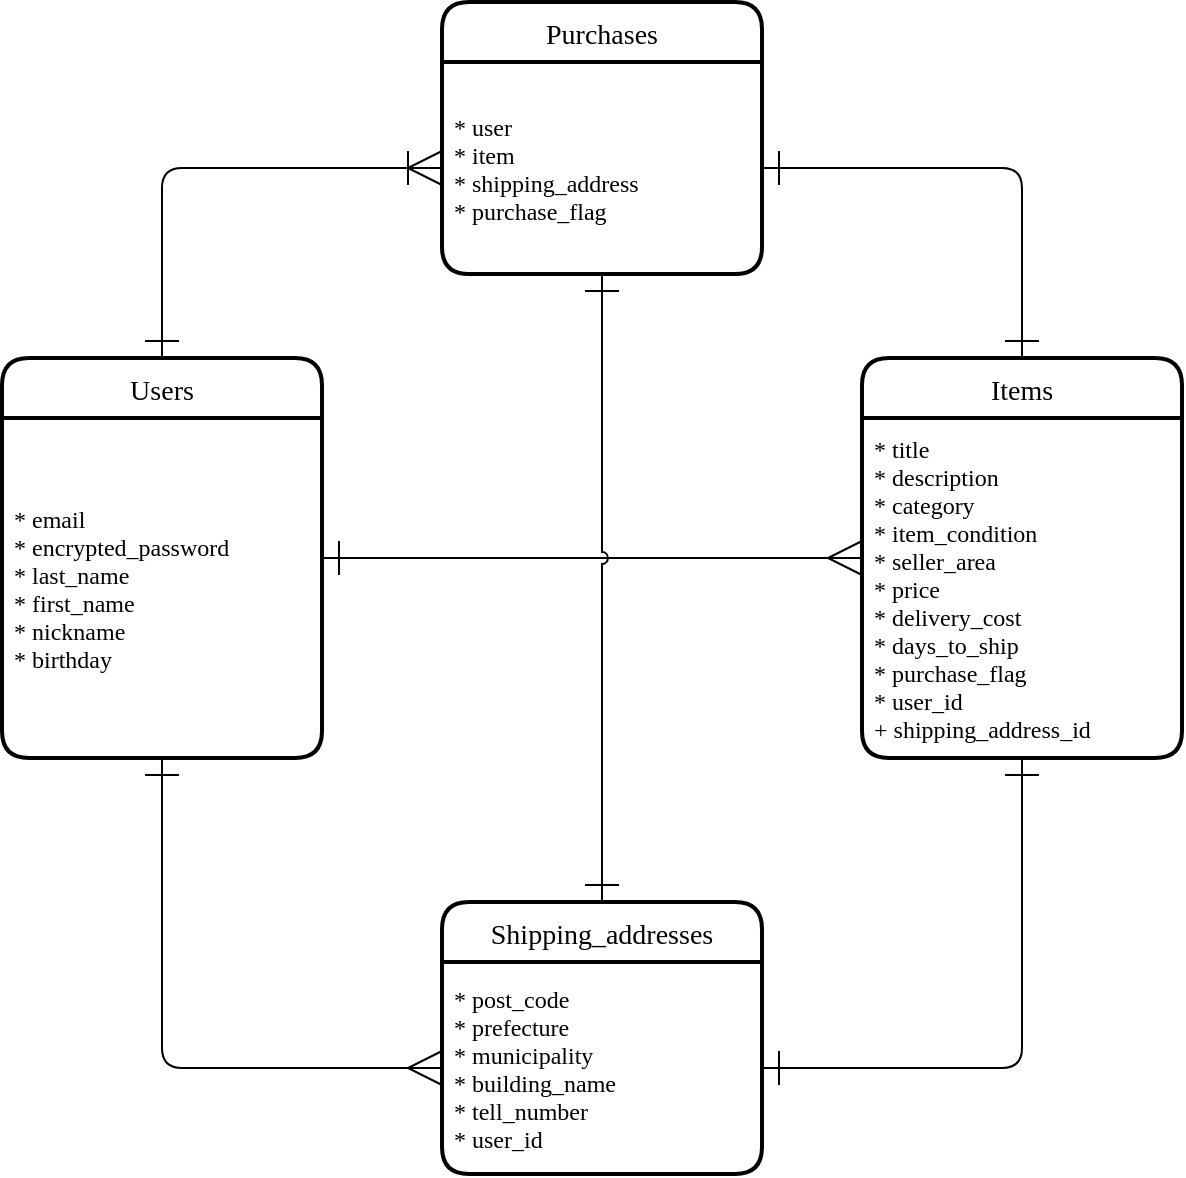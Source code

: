 <mxfile>
    <diagram id="2dr6vQVZ9ilvB36UCgYn" name="ページ1">
        <mxGraphModel dx="838" dy="612" grid="1" gridSize="10" guides="1" tooltips="1" connect="1" arrows="1" fold="1" page="1" pageScale="1" pageWidth="827" pageHeight="1169" math="0" shadow="0">
            <root>
                <mxCell id="0"/>
                <mxCell id="1" parent="0"/>
                <mxCell id="13" style="edgeStyle=none;html=1;entryX=0;entryY=0.5;entryDx=0;entryDy=0;fontFamily=Comic Sans MS;horizontal=1;endArrow=ERmany;endFill=0;strokeWidth=1;startArrow=ERone;startFill=0;startSize=15;endSize=15;" edge="1" parent="1" source="2" target="9">
                    <mxGeometry relative="1" as="geometry"/>
                </mxCell>
                <mxCell id="19" style="edgeStyle=none;html=1;exitX=0.5;exitY=0;exitDx=0;exitDy=0;entryX=0;entryY=0.5;entryDx=0;entryDy=0;fontFamily=Comic Sans MS;startArrow=ERone;startFill=0;endArrow=ERoneToMany;endFill=0;startSize=15;endSize=15;strokeWidth=1;" edge="1" parent="1" source="2" target="17">
                    <mxGeometry relative="1" as="geometry">
                        <Array as="points">
                            <mxPoint x="180" y="183"/>
                        </Array>
                    </mxGeometry>
                </mxCell>
                <mxCell id="2" value="Users" style="swimlane;childLayout=stackLayout;horizontal=1;startSize=30;horizontalStack=0;rounded=1;fontSize=14;fontStyle=0;strokeWidth=2;resizeParent=0;resizeLast=1;shadow=0;dashed=0;align=center;fontFamily=Comic Sans MS;" vertex="1" parent="1">
                    <mxGeometry x="100" y="278" width="160" height="200" as="geometry"/>
                </mxCell>
                <mxCell id="3" value="* email&#10;* encrypted_password&#10;* last_name&#10;* first_name&#10;* nickname&#10;* birthday" style="align=left;strokeColor=none;fillColor=none;spacingLeft=4;fontSize=12;verticalAlign=middle;resizable=0;rotatable=0;part=1;fontFamily=Comic Sans MS;rounded=0;glass=0;horizontal=1;" vertex="1" parent="2">
                    <mxGeometry y="30" width="160" height="170" as="geometry"/>
                </mxCell>
                <mxCell id="20" style="edgeStyle=none;html=1;exitX=0.5;exitY=0;exitDx=0;exitDy=0;entryX=1;entryY=0.5;entryDx=0;entryDy=0;fontFamily=Comic Sans MS;startArrow=ERone;startFill=0;endArrow=ERone;endFill=0;startSize=15;endSize=15;strokeWidth=1;" edge="1" parent="1" source="9" target="17">
                    <mxGeometry relative="1" as="geometry">
                        <Array as="points">
                            <mxPoint x="610" y="183"/>
                        </Array>
                    </mxGeometry>
                </mxCell>
                <mxCell id="9" value="Items" style="swimlane;childLayout=stackLayout;horizontal=1;startSize=30;horizontalStack=0;rounded=1;fontSize=14;fontStyle=0;strokeWidth=2;resizeParent=0;resizeLast=1;shadow=0;dashed=0;align=center;fontFamily=Comic Sans MS;" vertex="1" parent="1">
                    <mxGeometry x="530" y="278" width="160" height="200" as="geometry"/>
                </mxCell>
                <mxCell id="10" value="* title&#10;* description&#10;* category&#10;* item_condition&#10;* seller_area&#10;* price&#10;* delivery_cost&#10;* days_to_ship&#10;* purchase_flag&#10;* user_id&#10;+ shipping_address_id" style="align=left;strokeColor=none;fillColor=none;spacingLeft=4;fontSize=12;verticalAlign=middle;resizable=0;rotatable=0;part=1;fontFamily=Comic Sans MS;rounded=0;glass=0;horizontal=1;" vertex="1" parent="9">
                    <mxGeometry y="30" width="160" height="170" as="geometry"/>
                </mxCell>
                <mxCell id="11" value="Shipping_addresses" style="swimlane;childLayout=stackLayout;horizontal=1;startSize=30;horizontalStack=0;rounded=1;fontSize=14;fontStyle=0;strokeWidth=2;resizeParent=0;resizeLast=1;shadow=0;dashed=0;align=center;fontFamily=Comic Sans MS;" vertex="1" parent="1">
                    <mxGeometry x="320" y="550" width="160" height="136" as="geometry"/>
                </mxCell>
                <mxCell id="12" value="* post_code&#10;* prefecture&#10;* municipality&#10;* building_name&#10;* tell_number&#10;* user_id" style="align=left;strokeColor=none;fillColor=none;spacingLeft=4;fontSize=12;verticalAlign=middle;resizable=0;rotatable=0;part=1;fontFamily=Comic Sans MS;rounded=0;glass=0;horizontal=1;" vertex="1" parent="11">
                    <mxGeometry y="30" width="160" height="106" as="geometry"/>
                </mxCell>
                <mxCell id="14" style="edgeStyle=none;html=1;exitX=0.5;exitY=1;exitDx=0;exitDy=0;entryX=0;entryY=0.5;entryDx=0;entryDy=0;fontFamily=Comic Sans MS;startArrow=ERone;startFill=0;endArrow=ERmany;endFill=0;startSize=15;endSize=15;strokeWidth=1;" edge="1" parent="1" source="3" target="12">
                    <mxGeometry relative="1" as="geometry">
                        <Array as="points">
                            <mxPoint x="180" y="633"/>
                        </Array>
                    </mxGeometry>
                </mxCell>
                <mxCell id="15" style="edgeStyle=none;html=1;exitX=1;exitY=0.5;exitDx=0;exitDy=0;entryX=0.5;entryY=1;entryDx=0;entryDy=0;fontFamily=Comic Sans MS;startArrow=ERone;startFill=0;endArrow=ERone;endFill=0;startSize=15;endSize=15;strokeWidth=1;" edge="1" parent="1" source="12" target="10">
                    <mxGeometry relative="1" as="geometry">
                        <Array as="points">
                            <mxPoint x="610" y="633"/>
                        </Array>
                    </mxGeometry>
                </mxCell>
                <mxCell id="16" value="Purchases" style="swimlane;childLayout=stackLayout;horizontal=1;startSize=30;horizontalStack=0;rounded=1;fontSize=14;fontStyle=0;strokeWidth=2;resizeParent=0;resizeLast=1;shadow=0;dashed=0;align=center;fontFamily=Comic Sans MS;" vertex="1" parent="1">
                    <mxGeometry x="320" y="100" width="160" height="136" as="geometry"/>
                </mxCell>
                <mxCell id="17" value="* user&#10;* item&#10;* shipping_address&#10;* purchase_flag" style="align=left;strokeColor=none;fillColor=none;spacingLeft=4;fontSize=12;verticalAlign=middle;resizable=0;rotatable=0;part=1;fontFamily=Comic Sans MS;rounded=0;glass=0;horizontal=1;" vertex="1" parent="16">
                    <mxGeometry y="30" width="160" height="106" as="geometry"/>
                </mxCell>
                <mxCell id="21" style="edgeStyle=none;html=1;exitX=0.5;exitY=1;exitDx=0;exitDy=0;entryX=0.5;entryY=0;entryDx=0;entryDy=0;fontFamily=Comic Sans MS;startArrow=ERone;startFill=0;endArrow=ERone;endFill=0;startSize=15;endSize=15;strokeWidth=1;jumpStyle=arc;" edge="1" parent="1" source="17" target="11">
                    <mxGeometry relative="1" as="geometry"/>
                </mxCell>
            </root>
        </mxGraphModel>
    </diagram>
</mxfile>